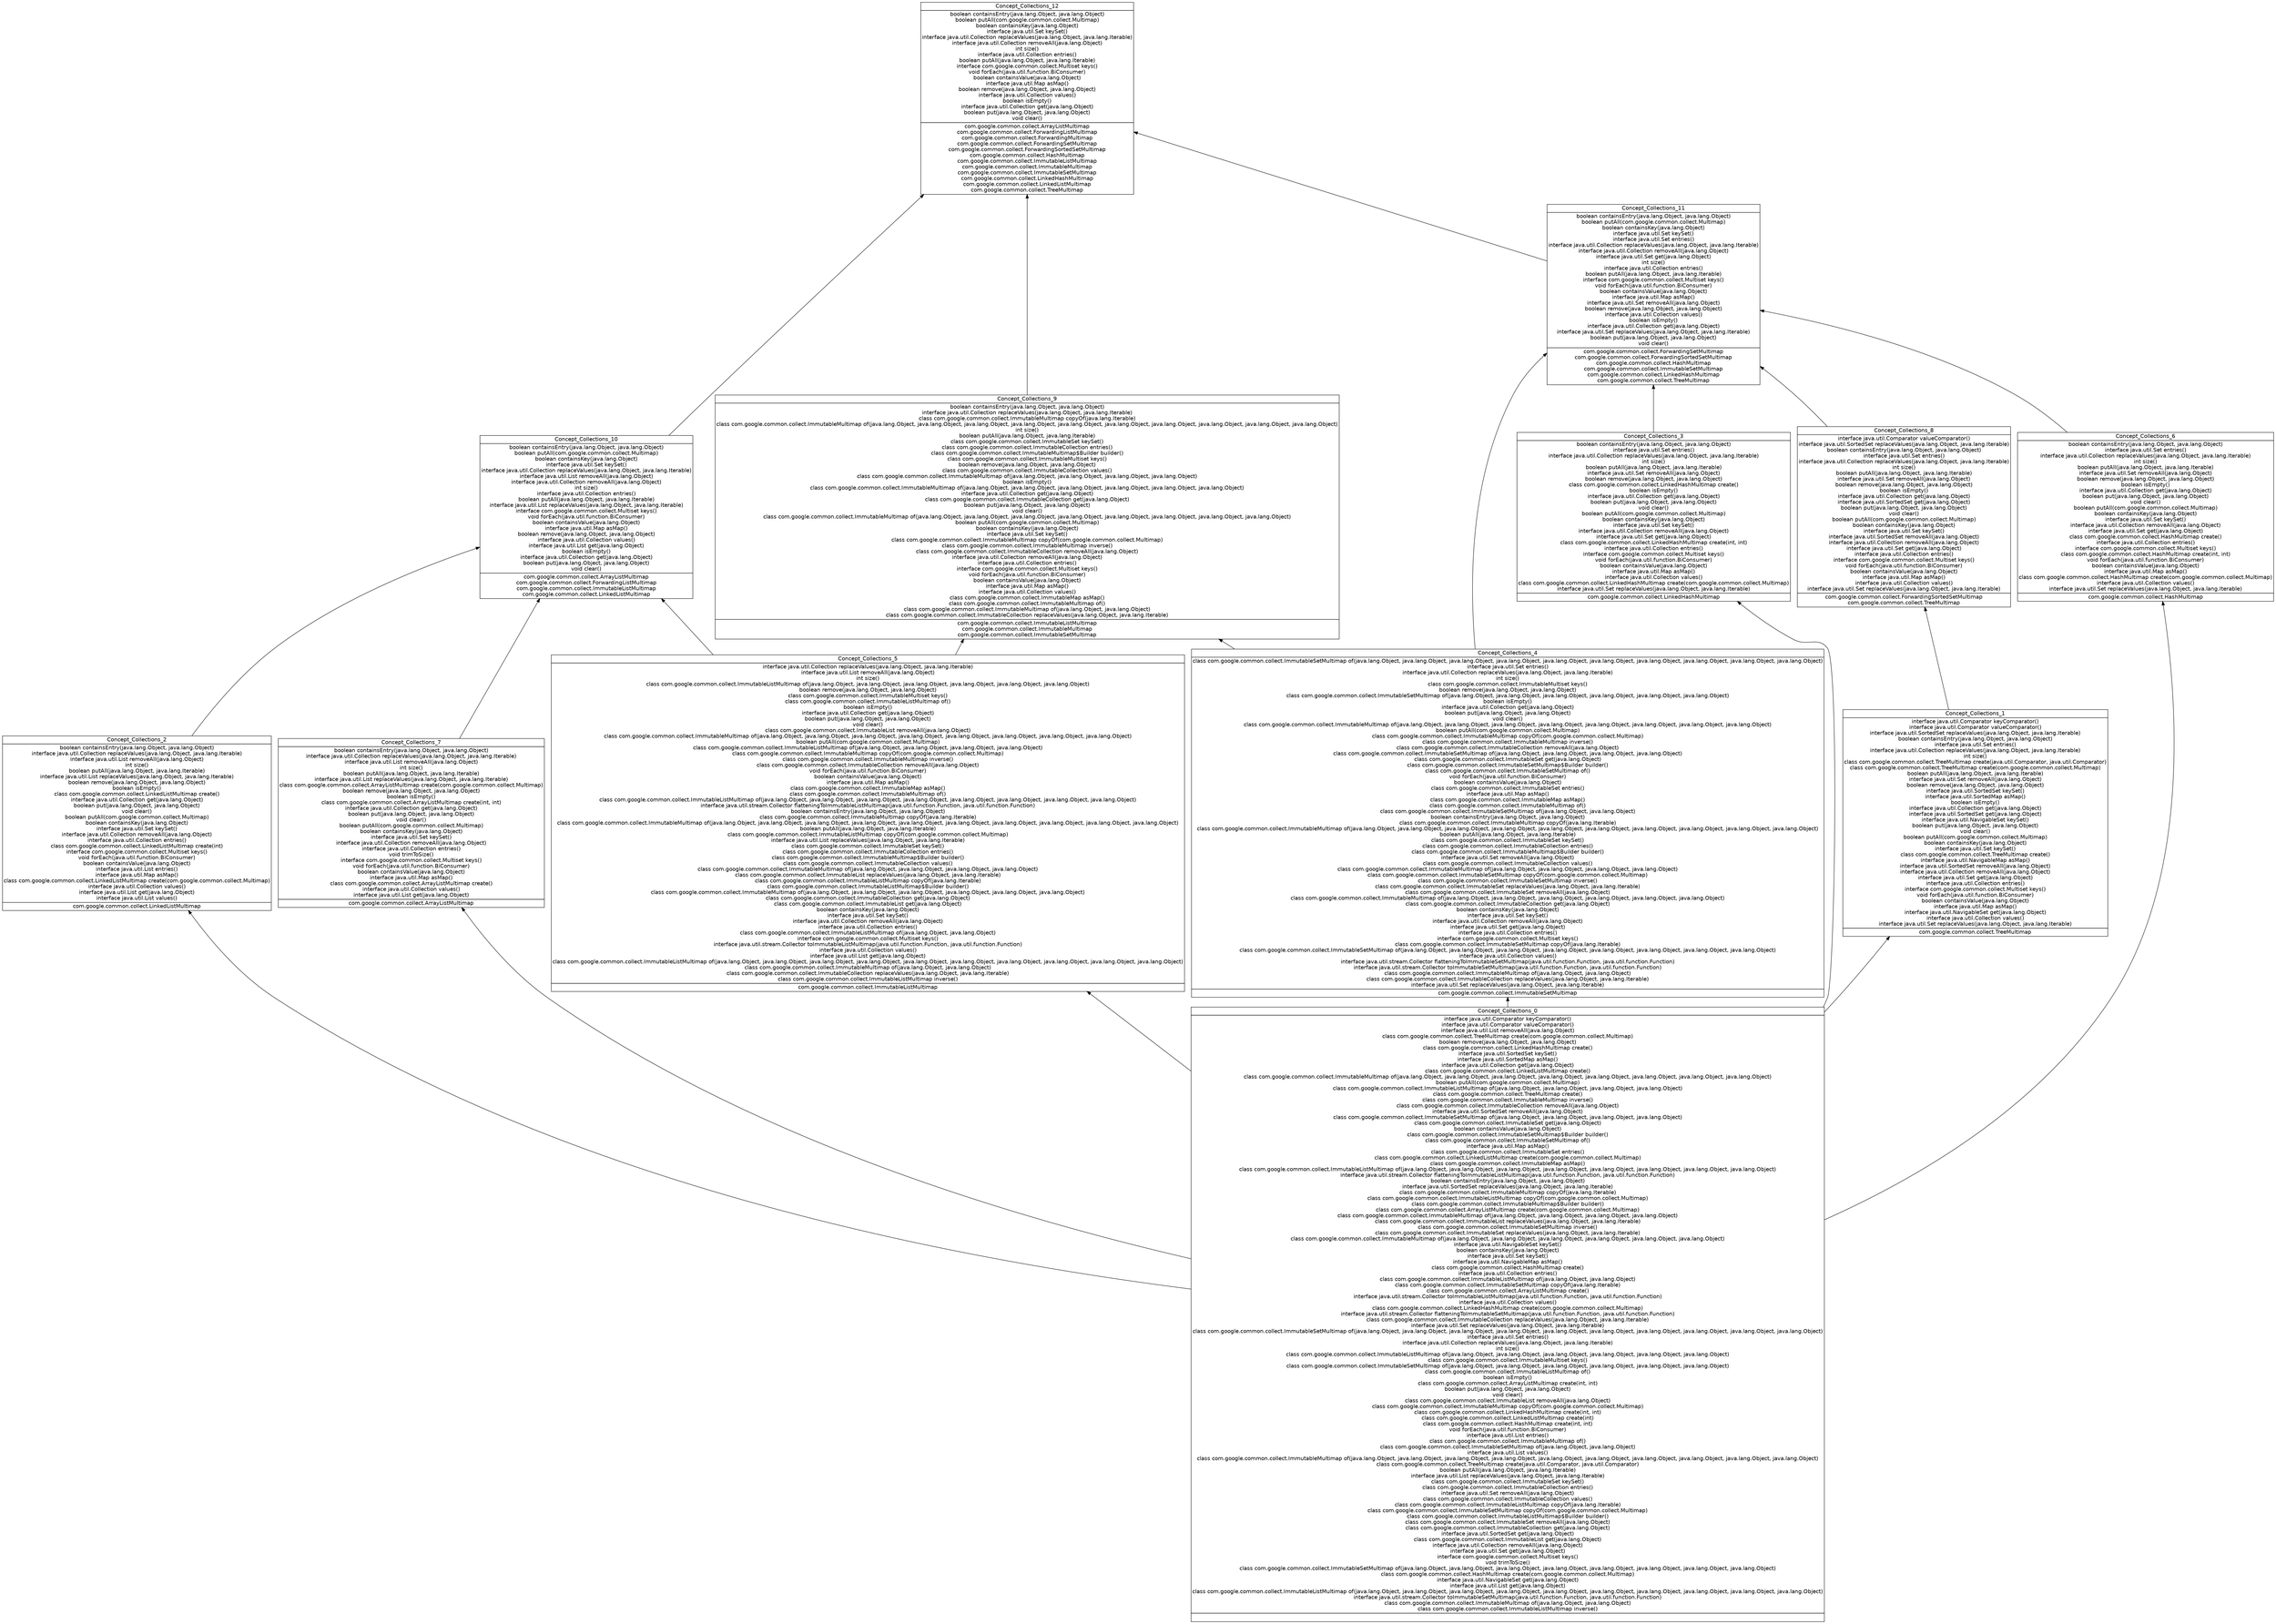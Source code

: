 digraph G { 
	rankdir=BT;
	margin=0;
	node [margin="0.03,0.03",fontname="DejaVu Sans"];
	ranksep=0.3;
	nodesep=0.2;
//graph[label="name:Collections,concept number:13,object number:12,attribute number:103"
0 [shape=none,label=<<table border="0" cellborder="1" cellspacing="0" port="p"><tr><td>Concept_Collections_12</td></tr><tr><td>boolean containsEntry(java.lang.Object, java.lang.Object)<br/>boolean putAll(com.google.common.collect.Multimap)<br/>boolean containsKey(java.lang.Object)<br/>interface java.util.Set keySet()<br/>interface java.util.Collection replaceValues(java.lang.Object, java.lang.Iterable)<br/>interface java.util.Collection removeAll(java.lang.Object)<br/>int size()<br/>interface java.util.Collection entries()<br/>boolean putAll(java.lang.Object, java.lang.Iterable)<br/>interface com.google.common.collect.Multiset keys()<br/>void forEach(java.util.function.BiConsumer)<br/>boolean containsValue(java.lang.Object)<br/>interface java.util.Map asMap()<br/>boolean remove(java.lang.Object, java.lang.Object)<br/>interface java.util.Collection values()<br/>boolean isEmpty()<br/>interface java.util.Collection get(java.lang.Object)<br/>boolean put(java.lang.Object, java.lang.Object)<br/>void clear()<br/></td></tr><tr><td>com.google.common.collect.ArrayListMultimap<br/>com.google.common.collect.ForwardingListMultimap<br/>com.google.common.collect.ForwardingMultimap<br/>com.google.common.collect.ForwardingSetMultimap<br/>com.google.common.collect.ForwardingSortedSetMultimap<br/>com.google.common.collect.HashMultimap<br/>com.google.common.collect.ImmutableListMultimap<br/>com.google.common.collect.ImmutableMultimap<br/>com.google.common.collect.ImmutableSetMultimap<br/>com.google.common.collect.LinkedHashMultimap<br/>com.google.common.collect.LinkedListMultimap<br/>com.google.common.collect.TreeMultimap<br/></td></tr></table>>];
1 [shape=none,label=<<table border="0" cellborder="1" cellspacing="0" port="p"><tr><td>Concept_Collections_10</td></tr><tr><td>boolean containsEntry(java.lang.Object, java.lang.Object)<br/>boolean putAll(com.google.common.collect.Multimap)<br/>boolean containsKey(java.lang.Object)<br/>interface java.util.Set keySet()<br/>interface java.util.Collection replaceValues(java.lang.Object, java.lang.Iterable)<br/>interface java.util.List removeAll(java.lang.Object)<br/>interface java.util.Collection removeAll(java.lang.Object)<br/>int size()<br/>interface java.util.Collection entries()<br/>boolean putAll(java.lang.Object, java.lang.Iterable)<br/>interface java.util.List replaceValues(java.lang.Object, java.lang.Iterable)<br/>interface com.google.common.collect.Multiset keys()<br/>void forEach(java.util.function.BiConsumer)<br/>boolean containsValue(java.lang.Object)<br/>interface java.util.Map asMap()<br/>boolean remove(java.lang.Object, java.lang.Object)<br/>interface java.util.Collection values()<br/>interface java.util.List get(java.lang.Object)<br/>boolean isEmpty()<br/>interface java.util.Collection get(java.lang.Object)<br/>boolean put(java.lang.Object, java.lang.Object)<br/>void clear()<br/></td></tr><tr><td>com.google.common.collect.ArrayListMultimap<br/>com.google.common.collect.ForwardingListMultimap<br/>com.google.common.collect.ImmutableListMultimap<br/>com.google.common.collect.LinkedListMultimap<br/></td></tr></table>>];
2 [shape=none,label=<<table border="0" cellborder="1" cellspacing="0" port="p"><tr><td>Concept_Collections_7</td></tr><tr><td>boolean containsEntry(java.lang.Object, java.lang.Object)<br/>interface java.util.Collection replaceValues(java.lang.Object, java.lang.Iterable)<br/>interface java.util.List removeAll(java.lang.Object)<br/>int size()<br/>boolean putAll(java.lang.Object, java.lang.Iterable)<br/>interface java.util.List replaceValues(java.lang.Object, java.lang.Iterable)<br/>class com.google.common.collect.ArrayListMultimap create(com.google.common.collect.Multimap)<br/>boolean remove(java.lang.Object, java.lang.Object)<br/>boolean isEmpty()<br/>class com.google.common.collect.ArrayListMultimap create(int, int)<br/>interface java.util.Collection get(java.lang.Object)<br/>boolean put(java.lang.Object, java.lang.Object)<br/>void clear()<br/>boolean putAll(com.google.common.collect.Multimap)<br/>boolean containsKey(java.lang.Object)<br/>interface java.util.Set keySet()<br/>interface java.util.Collection removeAll(java.lang.Object)<br/>interface java.util.Collection entries()<br/>void trimToSize()<br/>interface com.google.common.collect.Multiset keys()<br/>void forEach(java.util.function.BiConsumer)<br/>boolean containsValue(java.lang.Object)<br/>interface java.util.Map asMap()<br/>class com.google.common.collect.ArrayListMultimap create()<br/>interface java.util.Collection values()<br/>interface java.util.List get(java.lang.Object)<br/></td></tr><tr><td>com.google.common.collect.ArrayListMultimap<br/></td></tr></table>>];
3 [shape=none,label=<<table border="0" cellborder="1" cellspacing="0" port="p"><tr><td>Concept_Collections_0</td></tr><tr><td>interface java.util.Comparator keyComparator()<br/>interface java.util.Comparator valueComparator()<br/>interface java.util.List removeAll(java.lang.Object)<br/>class com.google.common.collect.TreeMultimap create(com.google.common.collect.Multimap)<br/>boolean remove(java.lang.Object, java.lang.Object)<br/>class com.google.common.collect.LinkedHashMultimap create()<br/>interface java.util.SortedSet keySet()<br/>interface java.util.SortedMap asMap()<br/>interface java.util.Collection get(java.lang.Object)<br/>class com.google.common.collect.LinkedListMultimap create()<br/>class com.google.common.collect.ImmutableMultimap of(java.lang.Object, java.lang.Object, java.lang.Object, java.lang.Object, java.lang.Object, java.lang.Object, java.lang.Object, java.lang.Object)<br/>boolean putAll(com.google.common.collect.Multimap)<br/>class com.google.common.collect.ImmutableListMultimap of(java.lang.Object, java.lang.Object, java.lang.Object, java.lang.Object)<br/>class com.google.common.collect.TreeMultimap create()<br/>class com.google.common.collect.ImmutableMultimap inverse()<br/>class com.google.common.collect.ImmutableCollection removeAll(java.lang.Object)<br/>interface java.util.SortedSet removeAll(java.lang.Object)<br/>class com.google.common.collect.ImmutableSetMultimap of(java.lang.Object, java.lang.Object, java.lang.Object, java.lang.Object)<br/>class com.google.common.collect.ImmutableSet get(java.lang.Object)<br/>boolean containsValue(java.lang.Object)<br/>class com.google.common.collect.ImmutableSetMultimap$Builder builder()<br/>class com.google.common.collect.ImmutableSetMultimap of()<br/>interface java.util.Map asMap()<br/>class com.google.common.collect.ImmutableSet entries()<br/>class com.google.common.collect.LinkedListMultimap create(com.google.common.collect.Multimap)<br/>class com.google.common.collect.ImmutableMap asMap()<br/>class com.google.common.collect.ImmutableListMultimap of(java.lang.Object, java.lang.Object, java.lang.Object, java.lang.Object, java.lang.Object, java.lang.Object, java.lang.Object, java.lang.Object)<br/>interface java.util.stream.Collector flatteningToImmutableListMultimap(java.util.function.Function, java.util.function.Function)<br/>boolean containsEntry(java.lang.Object, java.lang.Object)<br/>interface java.util.SortedSet replaceValues(java.lang.Object, java.lang.Iterable)<br/>class com.google.common.collect.ImmutableMultimap copyOf(java.lang.Iterable)<br/>class com.google.common.collect.ImmutableListMultimap copyOf(com.google.common.collect.Multimap)<br/>class com.google.common.collect.ImmutableMultimap$Builder builder()<br/>class com.google.common.collect.ArrayListMultimap create(com.google.common.collect.Multimap)<br/>class com.google.common.collect.ImmutableMultimap of(java.lang.Object, java.lang.Object, java.lang.Object, java.lang.Object)<br/>class com.google.common.collect.ImmutableList replaceValues(java.lang.Object, java.lang.Iterable)<br/>class com.google.common.collect.ImmutableSetMultimap inverse()<br/>class com.google.common.collect.ImmutableSet replaceValues(java.lang.Object, java.lang.Iterable)<br/>class com.google.common.collect.ImmutableMultimap of(java.lang.Object, java.lang.Object, java.lang.Object, java.lang.Object, java.lang.Object, java.lang.Object)<br/>interface java.util.NavigableSet keySet()<br/>boolean containsKey(java.lang.Object)<br/>interface java.util.Set keySet()<br/>interface java.util.NavigableMap asMap()<br/>class com.google.common.collect.HashMultimap create()<br/>interface java.util.Collection entries()<br/>class com.google.common.collect.ImmutableListMultimap of(java.lang.Object, java.lang.Object)<br/>class com.google.common.collect.ImmutableSetMultimap copyOf(java.lang.Iterable)<br/>class com.google.common.collect.ArrayListMultimap create()<br/>interface java.util.stream.Collector toImmutableListMultimap(java.util.function.Function, java.util.function.Function)<br/>interface java.util.Collection values()<br/>class com.google.common.collect.LinkedHashMultimap create(com.google.common.collect.Multimap)<br/>interface java.util.stream.Collector flatteningToImmutableSetMultimap(java.util.function.Function, java.util.function.Function)<br/>class com.google.common.collect.ImmutableCollection replaceValues(java.lang.Object, java.lang.Iterable)<br/>interface java.util.Set replaceValues(java.lang.Object, java.lang.Iterable)<br/>class com.google.common.collect.ImmutableSetMultimap of(java.lang.Object, java.lang.Object, java.lang.Object, java.lang.Object, java.lang.Object, java.lang.Object, java.lang.Object, java.lang.Object, java.lang.Object, java.lang.Object)<br/>interface java.util.Set entries()<br/>interface java.util.Collection replaceValues(java.lang.Object, java.lang.Iterable)<br/>int size()<br/>class com.google.common.collect.ImmutableListMultimap of(java.lang.Object, java.lang.Object, java.lang.Object, java.lang.Object, java.lang.Object, java.lang.Object)<br/>class com.google.common.collect.ImmutableMultiset keys()<br/>class com.google.common.collect.ImmutableSetMultimap of(java.lang.Object, java.lang.Object, java.lang.Object, java.lang.Object, java.lang.Object, java.lang.Object)<br/>class com.google.common.collect.ImmutableListMultimap of()<br/>boolean isEmpty()<br/>class com.google.common.collect.ArrayListMultimap create(int, int)<br/>boolean put(java.lang.Object, java.lang.Object)<br/>void clear()<br/>class com.google.common.collect.ImmutableList removeAll(java.lang.Object)<br/>class com.google.common.collect.ImmutableMultimap copyOf(com.google.common.collect.Multimap)<br/>class com.google.common.collect.LinkedHashMultimap create(int, int)<br/>class com.google.common.collect.LinkedListMultimap create(int)<br/>class com.google.common.collect.HashMultimap create(int, int)<br/>void forEach(java.util.function.BiConsumer)<br/>interface java.util.List entries()<br/>class com.google.common.collect.ImmutableMultimap of()<br/>class com.google.common.collect.ImmutableSetMultimap of(java.lang.Object, java.lang.Object)<br/>interface java.util.List values()<br/>class com.google.common.collect.ImmutableMultimap of(java.lang.Object, java.lang.Object, java.lang.Object, java.lang.Object, java.lang.Object, java.lang.Object, java.lang.Object, java.lang.Object, java.lang.Object, java.lang.Object)<br/>class com.google.common.collect.TreeMultimap create(java.util.Comparator, java.util.Comparator)<br/>boolean putAll(java.lang.Object, java.lang.Iterable)<br/>interface java.util.List replaceValues(java.lang.Object, java.lang.Iterable)<br/>class com.google.common.collect.ImmutableSet keySet()<br/>class com.google.common.collect.ImmutableCollection entries()<br/>interface java.util.Set removeAll(java.lang.Object)<br/>class com.google.common.collect.ImmutableCollection values()<br/>class com.google.common.collect.ImmutableListMultimap copyOf(java.lang.Iterable)<br/>class com.google.common.collect.ImmutableSetMultimap copyOf(com.google.common.collect.Multimap)<br/>class com.google.common.collect.ImmutableListMultimap$Builder builder()<br/>class com.google.common.collect.ImmutableSet removeAll(java.lang.Object)<br/>class com.google.common.collect.ImmutableCollection get(java.lang.Object)<br/>interface java.util.SortedSet get(java.lang.Object)<br/>class com.google.common.collect.ImmutableList get(java.lang.Object)<br/>interface java.util.Collection removeAll(java.lang.Object)<br/>interface java.util.Set get(java.lang.Object)<br/>interface com.google.common.collect.Multiset keys()<br/>void trimToSize()<br/>class com.google.common.collect.ImmutableSetMultimap of(java.lang.Object, java.lang.Object, java.lang.Object, java.lang.Object, java.lang.Object, java.lang.Object, java.lang.Object, java.lang.Object)<br/>class com.google.common.collect.HashMultimap create(com.google.common.collect.Multimap)<br/>interface java.util.NavigableSet get(java.lang.Object)<br/>interface java.util.List get(java.lang.Object)<br/>class com.google.common.collect.ImmutableListMultimap of(java.lang.Object, java.lang.Object, java.lang.Object, java.lang.Object, java.lang.Object, java.lang.Object, java.lang.Object, java.lang.Object, java.lang.Object, java.lang.Object)<br/>interface java.util.stream.Collector toImmutableSetMultimap(java.util.function.Function, java.util.function.Function)<br/>class com.google.common.collect.ImmutableMultimap of(java.lang.Object, java.lang.Object)<br/>class com.google.common.collect.ImmutableListMultimap inverse()<br/></td></tr><tr><td><br/></td></tr></table>>];
4 [shape=none,label=<<table border="0" cellborder="1" cellspacing="0" port="p"><tr><td>Concept_Collections_11</td></tr><tr><td>boolean containsEntry(java.lang.Object, java.lang.Object)<br/>boolean putAll(com.google.common.collect.Multimap)<br/>boolean containsKey(java.lang.Object)<br/>interface java.util.Set keySet()<br/>interface java.util.Set entries()<br/>interface java.util.Collection replaceValues(java.lang.Object, java.lang.Iterable)<br/>interface java.util.Collection removeAll(java.lang.Object)<br/>interface java.util.Set get(java.lang.Object)<br/>int size()<br/>interface java.util.Collection entries()<br/>boolean putAll(java.lang.Object, java.lang.Iterable)<br/>interface com.google.common.collect.Multiset keys()<br/>void forEach(java.util.function.BiConsumer)<br/>boolean containsValue(java.lang.Object)<br/>interface java.util.Map asMap()<br/>interface java.util.Set removeAll(java.lang.Object)<br/>boolean remove(java.lang.Object, java.lang.Object)<br/>interface java.util.Collection values()<br/>boolean isEmpty()<br/>interface java.util.Collection get(java.lang.Object)<br/>interface java.util.Set replaceValues(java.lang.Object, java.lang.Iterable)<br/>boolean put(java.lang.Object, java.lang.Object)<br/>void clear()<br/></td></tr><tr><td>com.google.common.collect.ForwardingSetMultimap<br/>com.google.common.collect.ForwardingSortedSetMultimap<br/>com.google.common.collect.HashMultimap<br/>com.google.common.collect.ImmutableSetMultimap<br/>com.google.common.collect.LinkedHashMultimap<br/>com.google.common.collect.TreeMultimap<br/></td></tr></table>>];
5 [shape=none,label=<<table border="0" cellborder="1" cellspacing="0" port="p"><tr><td>Concept_Collections_8</td></tr><tr><td>interface java.util.Comparator valueComparator()<br/>interface java.util.SortedSet replaceValues(java.lang.Object, java.lang.Iterable)<br/>boolean containsEntry(java.lang.Object, java.lang.Object)<br/>interface java.util.Set entries()<br/>interface java.util.Collection replaceValues(java.lang.Object, java.lang.Iterable)<br/>int size()<br/>boolean putAll(java.lang.Object, java.lang.Iterable)<br/>interface java.util.Set removeAll(java.lang.Object)<br/>boolean remove(java.lang.Object, java.lang.Object)<br/>boolean isEmpty()<br/>interface java.util.Collection get(java.lang.Object)<br/>interface java.util.SortedSet get(java.lang.Object)<br/>boolean put(java.lang.Object, java.lang.Object)<br/>void clear()<br/>boolean putAll(com.google.common.collect.Multimap)<br/>boolean containsKey(java.lang.Object)<br/>interface java.util.Set keySet()<br/>interface java.util.SortedSet removeAll(java.lang.Object)<br/>interface java.util.Collection removeAll(java.lang.Object)<br/>interface java.util.Set get(java.lang.Object)<br/>interface java.util.Collection entries()<br/>interface com.google.common.collect.Multiset keys()<br/>void forEach(java.util.function.BiConsumer)<br/>boolean containsValue(java.lang.Object)<br/>interface java.util.Map asMap()<br/>interface java.util.Collection values()<br/>interface java.util.Set replaceValues(java.lang.Object, java.lang.Iterable)<br/></td></tr><tr><td>com.google.common.collect.ForwardingSortedSetMultimap<br/>com.google.common.collect.TreeMultimap<br/></td></tr></table>>];
6 [shape=none,label=<<table border="0" cellborder="1" cellspacing="0" port="p"><tr><td>Concept_Collections_6</td></tr><tr><td>boolean containsEntry(java.lang.Object, java.lang.Object)<br/>interface java.util.Set entries()<br/>interface java.util.Collection replaceValues(java.lang.Object, java.lang.Iterable)<br/>int size()<br/>boolean putAll(java.lang.Object, java.lang.Iterable)<br/>interface java.util.Set removeAll(java.lang.Object)<br/>boolean remove(java.lang.Object, java.lang.Object)<br/>boolean isEmpty()<br/>interface java.util.Collection get(java.lang.Object)<br/>boolean put(java.lang.Object, java.lang.Object)<br/>void clear()<br/>boolean putAll(com.google.common.collect.Multimap)<br/>boolean containsKey(java.lang.Object)<br/>interface java.util.Set keySet()<br/>interface java.util.Collection removeAll(java.lang.Object)<br/>interface java.util.Set get(java.lang.Object)<br/>class com.google.common.collect.HashMultimap create()<br/>interface java.util.Collection entries()<br/>interface com.google.common.collect.Multiset keys()<br/>class com.google.common.collect.HashMultimap create(int, int)<br/>void forEach(java.util.function.BiConsumer)<br/>boolean containsValue(java.lang.Object)<br/>interface java.util.Map asMap()<br/>class com.google.common.collect.HashMultimap create(com.google.common.collect.Multimap)<br/>interface java.util.Collection values()<br/>interface java.util.Set replaceValues(java.lang.Object, java.lang.Iterable)<br/></td></tr><tr><td>com.google.common.collect.HashMultimap<br/></td></tr></table>>];
7 [shape=none,label=<<table border="0" cellborder="1" cellspacing="0" port="p"><tr><td>Concept_Collections_5</td></tr><tr><td>interface java.util.Collection replaceValues(java.lang.Object, java.lang.Iterable)<br/>interface java.util.List removeAll(java.lang.Object)<br/>int size()<br/>class com.google.common.collect.ImmutableListMultimap of(java.lang.Object, java.lang.Object, java.lang.Object, java.lang.Object, java.lang.Object, java.lang.Object)<br/>boolean remove(java.lang.Object, java.lang.Object)<br/>class com.google.common.collect.ImmutableMultiset keys()<br/>class com.google.common.collect.ImmutableListMultimap of()<br/>boolean isEmpty()<br/>interface java.util.Collection get(java.lang.Object)<br/>boolean put(java.lang.Object, java.lang.Object)<br/>void clear()<br/>class com.google.common.collect.ImmutableList removeAll(java.lang.Object)<br/>class com.google.common.collect.ImmutableMultimap of(java.lang.Object, java.lang.Object, java.lang.Object, java.lang.Object, java.lang.Object, java.lang.Object, java.lang.Object, java.lang.Object)<br/>boolean putAll(com.google.common.collect.Multimap)<br/>class com.google.common.collect.ImmutableListMultimap of(java.lang.Object, java.lang.Object, java.lang.Object, java.lang.Object)<br/>class com.google.common.collect.ImmutableMultimap copyOf(com.google.common.collect.Multimap)<br/>class com.google.common.collect.ImmutableMultimap inverse()<br/>class com.google.common.collect.ImmutableCollection removeAll(java.lang.Object)<br/>void forEach(java.util.function.BiConsumer)<br/>boolean containsValue(java.lang.Object)<br/>interface java.util.Map asMap()<br/>class com.google.common.collect.ImmutableMap asMap()<br/>class com.google.common.collect.ImmutableMultimap of()<br/>class com.google.common.collect.ImmutableListMultimap of(java.lang.Object, java.lang.Object, java.lang.Object, java.lang.Object, java.lang.Object, java.lang.Object, java.lang.Object, java.lang.Object)<br/>interface java.util.stream.Collector flatteningToImmutableListMultimap(java.util.function.Function, java.util.function.Function)<br/>boolean containsEntry(java.lang.Object, java.lang.Object)<br/>class com.google.common.collect.ImmutableMultimap copyOf(java.lang.Iterable)<br/>class com.google.common.collect.ImmutableMultimap of(java.lang.Object, java.lang.Object, java.lang.Object, java.lang.Object, java.lang.Object, java.lang.Object, java.lang.Object, java.lang.Object, java.lang.Object, java.lang.Object)<br/>boolean putAll(java.lang.Object, java.lang.Iterable)<br/>class com.google.common.collect.ImmutableListMultimap copyOf(com.google.common.collect.Multimap)<br/>interface java.util.List replaceValues(java.lang.Object, java.lang.Iterable)<br/>class com.google.common.collect.ImmutableSet keySet()<br/>class com.google.common.collect.ImmutableCollection entries()<br/>class com.google.common.collect.ImmutableMultimap$Builder builder()<br/>class com.google.common.collect.ImmutableCollection values()<br/>class com.google.common.collect.ImmutableMultimap of(java.lang.Object, java.lang.Object, java.lang.Object, java.lang.Object)<br/>class com.google.common.collect.ImmutableList replaceValues(java.lang.Object, java.lang.Iterable)<br/>class com.google.common.collect.ImmutableListMultimap copyOf(java.lang.Iterable)<br/>class com.google.common.collect.ImmutableListMultimap$Builder builder()<br/>class com.google.common.collect.ImmutableMultimap of(java.lang.Object, java.lang.Object, java.lang.Object, java.lang.Object, java.lang.Object, java.lang.Object)<br/>class com.google.common.collect.ImmutableCollection get(java.lang.Object)<br/>class com.google.common.collect.ImmutableList get(java.lang.Object)<br/>boolean containsKey(java.lang.Object)<br/>interface java.util.Set keySet()<br/>interface java.util.Collection removeAll(java.lang.Object)<br/>interface java.util.Collection entries()<br/>class com.google.common.collect.ImmutableListMultimap of(java.lang.Object, java.lang.Object)<br/>interface com.google.common.collect.Multiset keys()<br/>interface java.util.stream.Collector toImmutableListMultimap(java.util.function.Function, java.util.function.Function)<br/>interface java.util.Collection values()<br/>interface java.util.List get(java.lang.Object)<br/>class com.google.common.collect.ImmutableListMultimap of(java.lang.Object, java.lang.Object, java.lang.Object, java.lang.Object, java.lang.Object, java.lang.Object, java.lang.Object, java.lang.Object, java.lang.Object, java.lang.Object)<br/>class com.google.common.collect.ImmutableMultimap of(java.lang.Object, java.lang.Object)<br/>class com.google.common.collect.ImmutableCollection replaceValues(java.lang.Object, java.lang.Iterable)<br/>class com.google.common.collect.ImmutableListMultimap inverse()<br/></td></tr><tr><td>com.google.common.collect.ImmutableListMultimap<br/></td></tr></table>>];
8 [shape=none,label=<<table border="0" cellborder="1" cellspacing="0" port="p"><tr><td>Concept_Collections_4</td></tr><tr><td>class com.google.common.collect.ImmutableSetMultimap of(java.lang.Object, java.lang.Object, java.lang.Object, java.lang.Object, java.lang.Object, java.lang.Object, java.lang.Object, java.lang.Object, java.lang.Object, java.lang.Object)<br/>interface java.util.Set entries()<br/>interface java.util.Collection replaceValues(java.lang.Object, java.lang.Iterable)<br/>int size()<br/>class com.google.common.collect.ImmutableMultiset keys()<br/>boolean remove(java.lang.Object, java.lang.Object)<br/>class com.google.common.collect.ImmutableSetMultimap of(java.lang.Object, java.lang.Object, java.lang.Object, java.lang.Object, java.lang.Object, java.lang.Object)<br/>boolean isEmpty()<br/>interface java.util.Collection get(java.lang.Object)<br/>boolean put(java.lang.Object, java.lang.Object)<br/>void clear()<br/>class com.google.common.collect.ImmutableMultimap of(java.lang.Object, java.lang.Object, java.lang.Object, java.lang.Object, java.lang.Object, java.lang.Object, java.lang.Object, java.lang.Object)<br/>boolean putAll(com.google.common.collect.Multimap)<br/>class com.google.common.collect.ImmutableMultimap copyOf(com.google.common.collect.Multimap)<br/>class com.google.common.collect.ImmutableMultimap inverse()<br/>class com.google.common.collect.ImmutableCollection removeAll(java.lang.Object)<br/>class com.google.common.collect.ImmutableSetMultimap of(java.lang.Object, java.lang.Object, java.lang.Object, java.lang.Object)<br/>class com.google.common.collect.ImmutableSet get(java.lang.Object)<br/>class com.google.common.collect.ImmutableSetMultimap$Builder builder()<br/>class com.google.common.collect.ImmutableSetMultimap of()<br/>void forEach(java.util.function.BiConsumer)<br/>boolean containsValue(java.lang.Object)<br/>class com.google.common.collect.ImmutableSet entries()<br/>interface java.util.Map asMap()<br/>class com.google.common.collect.ImmutableMap asMap()<br/>class com.google.common.collect.ImmutableMultimap of()<br/>class com.google.common.collect.ImmutableSetMultimap of(java.lang.Object, java.lang.Object)<br/>boolean containsEntry(java.lang.Object, java.lang.Object)<br/>class com.google.common.collect.ImmutableMultimap copyOf(java.lang.Iterable)<br/>class com.google.common.collect.ImmutableMultimap of(java.lang.Object, java.lang.Object, java.lang.Object, java.lang.Object, java.lang.Object, java.lang.Object, java.lang.Object, java.lang.Object, java.lang.Object, java.lang.Object)<br/>boolean putAll(java.lang.Object, java.lang.Iterable)<br/>class com.google.common.collect.ImmutableSet keySet()<br/>class com.google.common.collect.ImmutableCollection entries()<br/>class com.google.common.collect.ImmutableMultimap$Builder builder()<br/>interface java.util.Set removeAll(java.lang.Object)<br/>class com.google.common.collect.ImmutableCollection values()<br/>class com.google.common.collect.ImmutableMultimap of(java.lang.Object, java.lang.Object, java.lang.Object, java.lang.Object)<br/>class com.google.common.collect.ImmutableSetMultimap copyOf(com.google.common.collect.Multimap)<br/>class com.google.common.collect.ImmutableSetMultimap inverse()<br/>class com.google.common.collect.ImmutableSet replaceValues(java.lang.Object, java.lang.Iterable)<br/>class com.google.common.collect.ImmutableSet removeAll(java.lang.Object)<br/>class com.google.common.collect.ImmutableMultimap of(java.lang.Object, java.lang.Object, java.lang.Object, java.lang.Object, java.lang.Object, java.lang.Object)<br/>class com.google.common.collect.ImmutableCollection get(java.lang.Object)<br/>boolean containsKey(java.lang.Object)<br/>interface java.util.Set keySet()<br/>interface java.util.Collection removeAll(java.lang.Object)<br/>interface java.util.Set get(java.lang.Object)<br/>interface java.util.Collection entries()<br/>interface com.google.common.collect.Multiset keys()<br/>class com.google.common.collect.ImmutableSetMultimap copyOf(java.lang.Iterable)<br/>class com.google.common.collect.ImmutableSetMultimap of(java.lang.Object, java.lang.Object, java.lang.Object, java.lang.Object, java.lang.Object, java.lang.Object, java.lang.Object, java.lang.Object)<br/>interface java.util.Collection values()<br/>interface java.util.stream.Collector flatteningToImmutableSetMultimap(java.util.function.Function, java.util.function.Function)<br/>interface java.util.stream.Collector toImmutableSetMultimap(java.util.function.Function, java.util.function.Function)<br/>class com.google.common.collect.ImmutableMultimap of(java.lang.Object, java.lang.Object)<br/>class com.google.common.collect.ImmutableCollection replaceValues(java.lang.Object, java.lang.Iterable)<br/>interface java.util.Set replaceValues(java.lang.Object, java.lang.Iterable)<br/></td></tr><tr><td>com.google.common.collect.ImmutableSetMultimap<br/></td></tr></table>>];
9 [shape=none,label=<<table border="0" cellborder="1" cellspacing="0" port="p"><tr><td>Concept_Collections_9</td></tr><tr><td>boolean containsEntry(java.lang.Object, java.lang.Object)<br/>interface java.util.Collection replaceValues(java.lang.Object, java.lang.Iterable)<br/>class com.google.common.collect.ImmutableMultimap copyOf(java.lang.Iterable)<br/>class com.google.common.collect.ImmutableMultimap of(java.lang.Object, java.lang.Object, java.lang.Object, java.lang.Object, java.lang.Object, java.lang.Object, java.lang.Object, java.lang.Object, java.lang.Object, java.lang.Object)<br/>int size()<br/>boolean putAll(java.lang.Object, java.lang.Iterable)<br/>class com.google.common.collect.ImmutableSet keySet()<br/>class com.google.common.collect.ImmutableCollection entries()<br/>class com.google.common.collect.ImmutableMultimap$Builder builder()<br/>class com.google.common.collect.ImmutableMultiset keys()<br/>boolean remove(java.lang.Object, java.lang.Object)<br/>class com.google.common.collect.ImmutableCollection values()<br/>class com.google.common.collect.ImmutableMultimap of(java.lang.Object, java.lang.Object, java.lang.Object, java.lang.Object)<br/>boolean isEmpty()<br/>class com.google.common.collect.ImmutableMultimap of(java.lang.Object, java.lang.Object, java.lang.Object, java.lang.Object, java.lang.Object, java.lang.Object)<br/>interface java.util.Collection get(java.lang.Object)<br/>class com.google.common.collect.ImmutableCollection get(java.lang.Object)<br/>boolean put(java.lang.Object, java.lang.Object)<br/>void clear()<br/>class com.google.common.collect.ImmutableMultimap of(java.lang.Object, java.lang.Object, java.lang.Object, java.lang.Object, java.lang.Object, java.lang.Object, java.lang.Object, java.lang.Object)<br/>boolean putAll(com.google.common.collect.Multimap)<br/>boolean containsKey(java.lang.Object)<br/>interface java.util.Set keySet()<br/>class com.google.common.collect.ImmutableMultimap copyOf(com.google.common.collect.Multimap)<br/>class com.google.common.collect.ImmutableMultimap inverse()<br/>class com.google.common.collect.ImmutableCollection removeAll(java.lang.Object)<br/>interface java.util.Collection removeAll(java.lang.Object)<br/>interface java.util.Collection entries()<br/>interface com.google.common.collect.Multiset keys()<br/>void forEach(java.util.function.BiConsumer)<br/>boolean containsValue(java.lang.Object)<br/>interface java.util.Map asMap()<br/>interface java.util.Collection values()<br/>class com.google.common.collect.ImmutableMap asMap()<br/>class com.google.common.collect.ImmutableMultimap of()<br/>class com.google.common.collect.ImmutableMultimap of(java.lang.Object, java.lang.Object)<br/>class com.google.common.collect.ImmutableCollection replaceValues(java.lang.Object, java.lang.Iterable)<br/></td></tr><tr><td>com.google.common.collect.ImmutableListMultimap<br/>com.google.common.collect.ImmutableMultimap<br/>com.google.common.collect.ImmutableSetMultimap<br/></td></tr></table>>];
10 [shape=none,label=<<table border="0" cellborder="1" cellspacing="0" port="p"><tr><td>Concept_Collections_3</td></tr><tr><td>boolean containsEntry(java.lang.Object, java.lang.Object)<br/>interface java.util.Set entries()<br/>interface java.util.Collection replaceValues(java.lang.Object, java.lang.Iterable)<br/>int size()<br/>boolean putAll(java.lang.Object, java.lang.Iterable)<br/>interface java.util.Set removeAll(java.lang.Object)<br/>boolean remove(java.lang.Object, java.lang.Object)<br/>class com.google.common.collect.LinkedHashMultimap create()<br/>boolean isEmpty()<br/>interface java.util.Collection get(java.lang.Object)<br/>boolean put(java.lang.Object, java.lang.Object)<br/>void clear()<br/>boolean putAll(com.google.common.collect.Multimap)<br/>boolean containsKey(java.lang.Object)<br/>interface java.util.Set keySet()<br/>interface java.util.Collection removeAll(java.lang.Object)<br/>interface java.util.Set get(java.lang.Object)<br/>class com.google.common.collect.LinkedHashMultimap create(int, int)<br/>interface java.util.Collection entries()<br/>interface com.google.common.collect.Multiset keys()<br/>void forEach(java.util.function.BiConsumer)<br/>boolean containsValue(java.lang.Object)<br/>interface java.util.Map asMap()<br/>interface java.util.Collection values()<br/>class com.google.common.collect.LinkedHashMultimap create(com.google.common.collect.Multimap)<br/>interface java.util.Set replaceValues(java.lang.Object, java.lang.Iterable)<br/></td></tr><tr><td>com.google.common.collect.LinkedHashMultimap<br/></td></tr></table>>];
11 [shape=none,label=<<table border="0" cellborder="1" cellspacing="0" port="p"><tr><td>Concept_Collections_2</td></tr><tr><td>boolean containsEntry(java.lang.Object, java.lang.Object)<br/>interface java.util.Collection replaceValues(java.lang.Object, java.lang.Iterable)<br/>interface java.util.List removeAll(java.lang.Object)<br/>int size()<br/>boolean putAll(java.lang.Object, java.lang.Iterable)<br/>interface java.util.List replaceValues(java.lang.Object, java.lang.Iterable)<br/>boolean remove(java.lang.Object, java.lang.Object)<br/>boolean isEmpty()<br/>class com.google.common.collect.LinkedListMultimap create()<br/>interface java.util.Collection get(java.lang.Object)<br/>boolean put(java.lang.Object, java.lang.Object)<br/>void clear()<br/>boolean putAll(com.google.common.collect.Multimap)<br/>boolean containsKey(java.lang.Object)<br/>interface java.util.Set keySet()<br/>interface java.util.Collection removeAll(java.lang.Object)<br/>interface java.util.Collection entries()<br/>class com.google.common.collect.LinkedListMultimap create(int)<br/>interface com.google.common.collect.Multiset keys()<br/>void forEach(java.util.function.BiConsumer)<br/>boolean containsValue(java.lang.Object)<br/>interface java.util.List entries()<br/>interface java.util.Map asMap()<br/>class com.google.common.collect.LinkedListMultimap create(com.google.common.collect.Multimap)<br/>interface java.util.Collection values()<br/>interface java.util.List get(java.lang.Object)<br/>interface java.util.List values()<br/></td></tr><tr><td>com.google.common.collect.LinkedListMultimap<br/></td></tr></table>>];
12 [shape=none,label=<<table border="0" cellborder="1" cellspacing="0" port="p"><tr><td>Concept_Collections_1</td></tr><tr><td>interface java.util.Comparator keyComparator()<br/>interface java.util.Comparator valueComparator()<br/>interface java.util.SortedSet replaceValues(java.lang.Object, java.lang.Iterable)<br/>boolean containsEntry(java.lang.Object, java.lang.Object)<br/>interface java.util.Set entries()<br/>interface java.util.Collection replaceValues(java.lang.Object, java.lang.Iterable)<br/>int size()<br/>class com.google.common.collect.TreeMultimap create(java.util.Comparator, java.util.Comparator)<br/>class com.google.common.collect.TreeMultimap create(com.google.common.collect.Multimap)<br/>boolean putAll(java.lang.Object, java.lang.Iterable)<br/>interface java.util.Set removeAll(java.lang.Object)<br/>boolean remove(java.lang.Object, java.lang.Object)<br/>interface java.util.SortedSet keySet()<br/>interface java.util.SortedMap asMap()<br/>boolean isEmpty()<br/>interface java.util.Collection get(java.lang.Object)<br/>interface java.util.SortedSet get(java.lang.Object)<br/>interface java.util.NavigableSet keySet()<br/>boolean put(java.lang.Object, java.lang.Object)<br/>void clear()<br/>boolean putAll(com.google.common.collect.Multimap)<br/>boolean containsKey(java.lang.Object)<br/>interface java.util.Set keySet()<br/>class com.google.common.collect.TreeMultimap create()<br/>interface java.util.NavigableMap asMap()<br/>interface java.util.SortedSet removeAll(java.lang.Object)<br/>interface java.util.Collection removeAll(java.lang.Object)<br/>interface java.util.Set get(java.lang.Object)<br/>interface java.util.Collection entries()<br/>interface com.google.common.collect.Multiset keys()<br/>void forEach(java.util.function.BiConsumer)<br/>boolean containsValue(java.lang.Object)<br/>interface java.util.Map asMap()<br/>interface java.util.NavigableSet get(java.lang.Object)<br/>interface java.util.Collection values()<br/>interface java.util.Set replaceValues(java.lang.Object, java.lang.Iterable)<br/></td></tr><tr><td>com.google.common.collect.TreeMultimap<br/></td></tr></table>>];
	1:p -> 0:p
	4:p -> 0:p
	9:p -> 0:p
	2:p -> 1:p
	7:p -> 1:p
	11:p -> 1:p
	3:p -> 2:p
	5:p -> 4:p
	6:p -> 4:p
	8:p -> 4:p
	10:p -> 4:p
	12:p -> 5:p
	3:p -> 6:p
	3:p -> 7:p
	3:p -> 8:p
	7:p -> 9:p
	8:p -> 9:p
	3:p -> 10:p
	3:p -> 11:p
	3:p -> 12:p
}